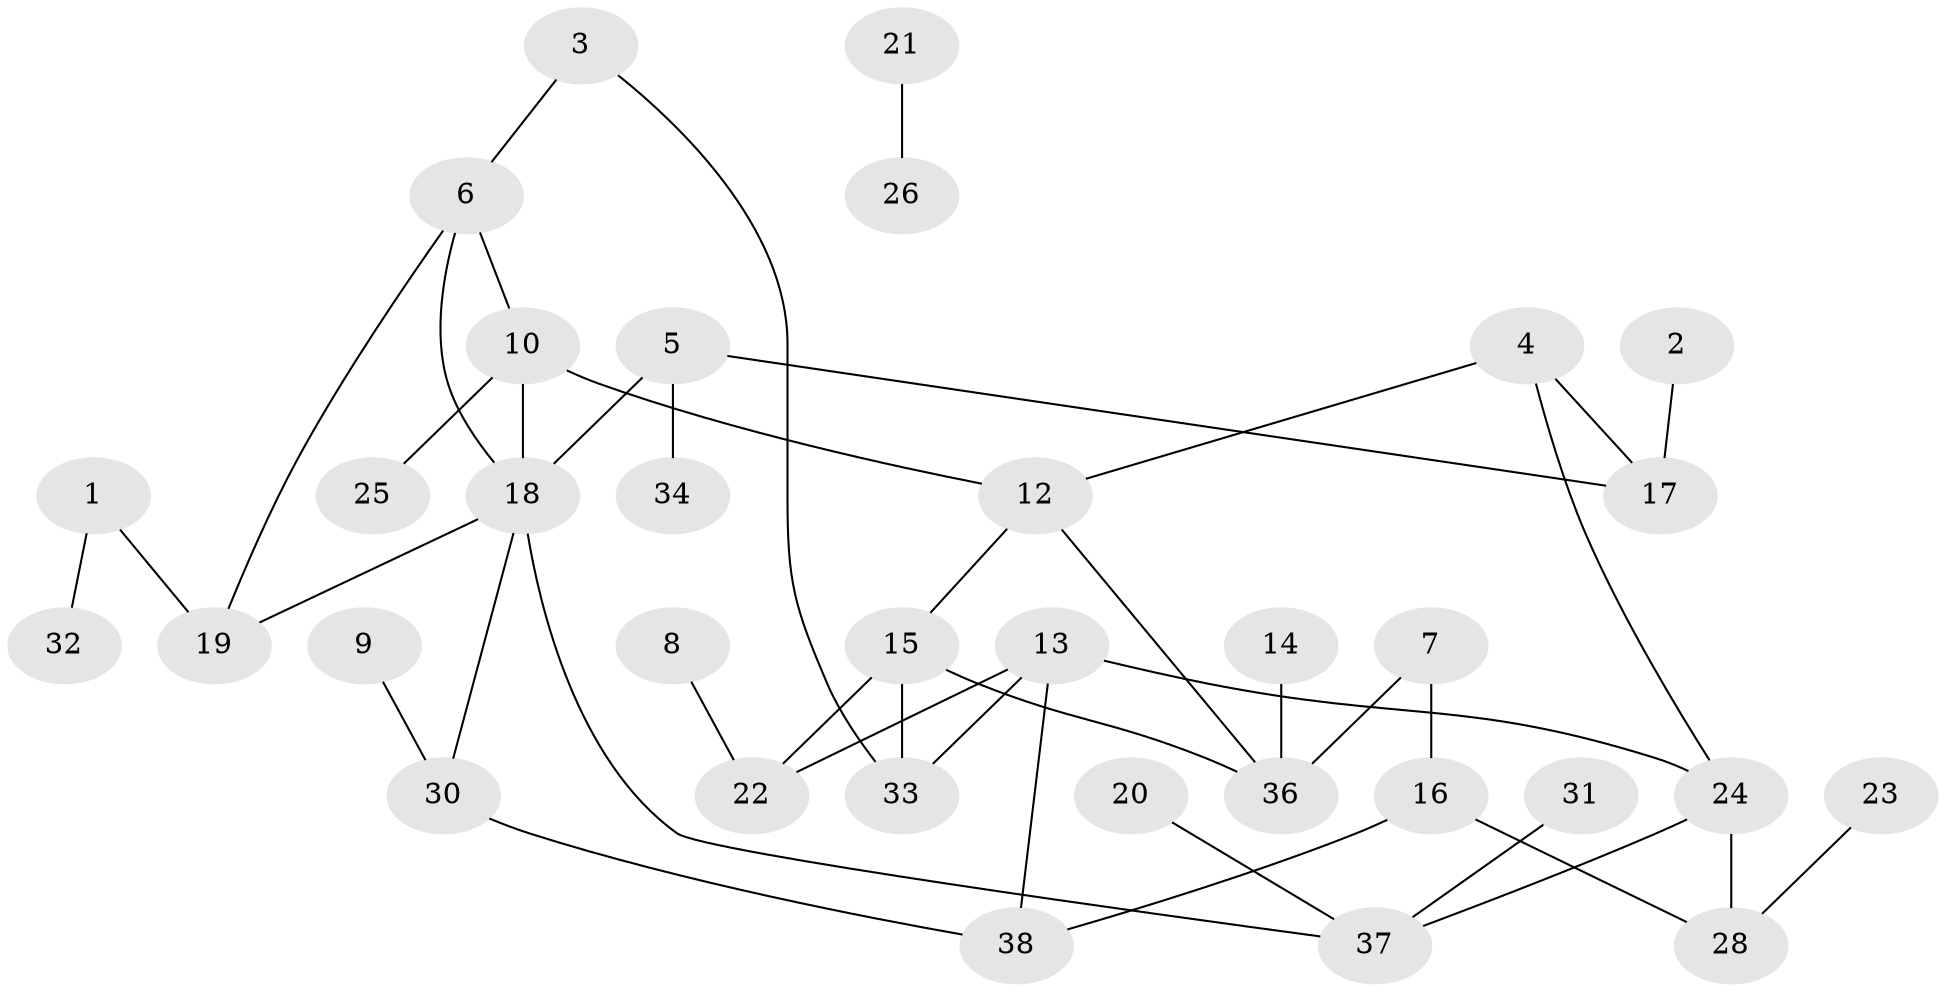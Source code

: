 // original degree distribution, {4: 0.18518518518518517, 2: 0.2777777777777778, 3: 0.14814814814814814, 1: 0.2777777777777778, 0: 0.07407407407407407, 6: 0.018518518518518517, 5: 0.018518518518518517}
// Generated by graph-tools (version 1.1) at 2025/35/03/04/25 23:35:45]
// undirected, 34 vertices, 43 edges
graph export_dot {
  node [color=gray90,style=filled];
  1;
  2;
  3;
  4;
  5;
  6;
  7;
  8;
  9;
  10;
  12;
  13;
  14;
  15;
  16;
  17;
  18;
  19;
  20;
  21;
  22;
  23;
  24;
  25;
  26;
  28;
  30;
  31;
  32;
  33;
  34;
  36;
  37;
  38;
  1 -- 19 [weight=1.0];
  1 -- 32 [weight=1.0];
  2 -- 17 [weight=1.0];
  3 -- 6 [weight=1.0];
  3 -- 33 [weight=1.0];
  4 -- 12 [weight=1.0];
  4 -- 17 [weight=1.0];
  4 -- 24 [weight=1.0];
  5 -- 17 [weight=1.0];
  5 -- 18 [weight=1.0];
  5 -- 34 [weight=1.0];
  6 -- 10 [weight=1.0];
  6 -- 18 [weight=1.0];
  6 -- 19 [weight=1.0];
  7 -- 16 [weight=1.0];
  7 -- 36 [weight=1.0];
  8 -- 22 [weight=1.0];
  9 -- 30 [weight=1.0];
  10 -- 12 [weight=1.0];
  10 -- 18 [weight=1.0];
  10 -- 25 [weight=1.0];
  12 -- 15 [weight=1.0];
  12 -- 36 [weight=1.0];
  13 -- 22 [weight=1.0];
  13 -- 24 [weight=1.0];
  13 -- 33 [weight=2.0];
  13 -- 38 [weight=1.0];
  14 -- 36 [weight=1.0];
  15 -- 22 [weight=1.0];
  15 -- 33 [weight=1.0];
  15 -- 36 [weight=1.0];
  16 -- 28 [weight=1.0];
  16 -- 38 [weight=1.0];
  18 -- 19 [weight=1.0];
  18 -- 30 [weight=1.0];
  18 -- 37 [weight=1.0];
  20 -- 37 [weight=1.0];
  21 -- 26 [weight=1.0];
  23 -- 28 [weight=1.0];
  24 -- 28 [weight=1.0];
  24 -- 37 [weight=1.0];
  30 -- 38 [weight=1.0];
  31 -- 37 [weight=1.0];
}
